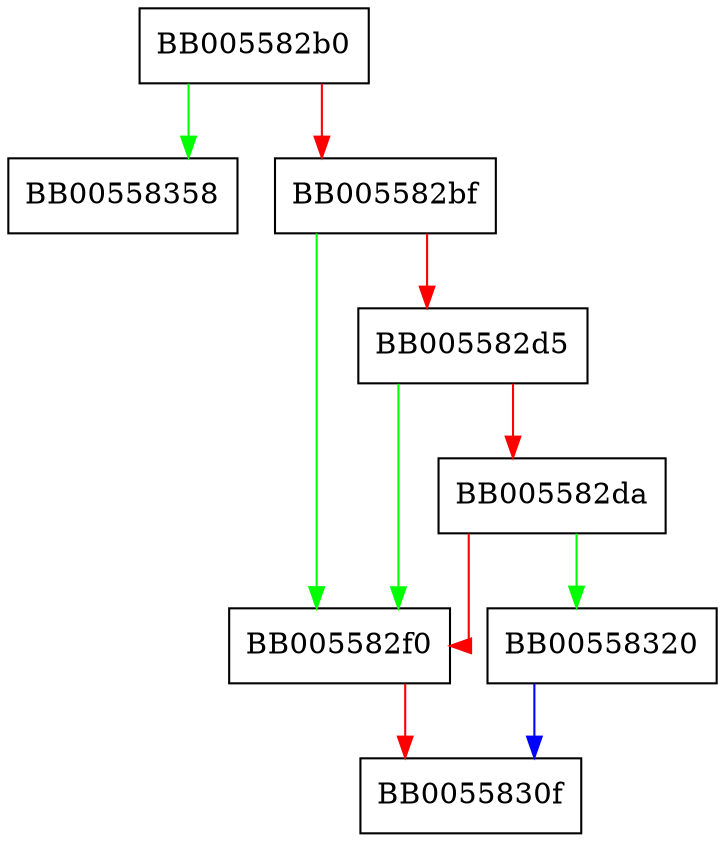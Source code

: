 digraph OSSL_CMP_CTX_set0_reqExtensions {
  node [shape="box"];
  graph [splines=ortho];
  BB005582b0 -> BB00558358 [color="green"];
  BB005582b0 -> BB005582bf [color="red"];
  BB005582bf -> BB005582f0 [color="green"];
  BB005582bf -> BB005582d5 [color="red"];
  BB005582d5 -> BB005582f0 [color="green"];
  BB005582d5 -> BB005582da [color="red"];
  BB005582da -> BB00558320 [color="green"];
  BB005582da -> BB005582f0 [color="red"];
  BB005582f0 -> BB0055830f [color="red"];
  BB00558320 -> BB0055830f [color="blue"];
}